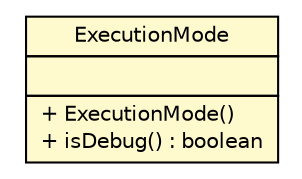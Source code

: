 #!/usr/local/bin/dot
#
# Class diagram 
# Generated by UMLGraph version 5.1 (http://www.umlgraph.org/)
#

digraph G {
	edge [fontname="Helvetica",fontsize=10,labelfontname="Helvetica",labelfontsize=10];
	node [fontname="Helvetica",fontsize=10,shape=plaintext];
	nodesep=0.25;
	ranksep=0.5;
	// com.connectlife.coreserver.tools.execution.ExecutionMode
	c463 [label=<<table title="com.connectlife.coreserver.tools.execution.ExecutionMode" border="0" cellborder="1" cellspacing="0" cellpadding="2" port="p" bgcolor="lemonChiffon" href="./ExecutionMode.html">
		<tr><td><table border="0" cellspacing="0" cellpadding="1">
<tr><td align="center" balign="center"> ExecutionMode </td></tr>
		</table></td></tr>
		<tr><td><table border="0" cellspacing="0" cellpadding="1">
<tr><td align="left" balign="left">  </td></tr>
		</table></td></tr>
		<tr><td><table border="0" cellspacing="0" cellpadding="1">
<tr><td align="left" balign="left"> + ExecutionMode() </td></tr>
<tr><td align="left" balign="left"> + isDebug() : boolean </td></tr>
		</table></td></tr>
		</table>>, fontname="Helvetica", fontcolor="black", fontsize=10.0];
}

